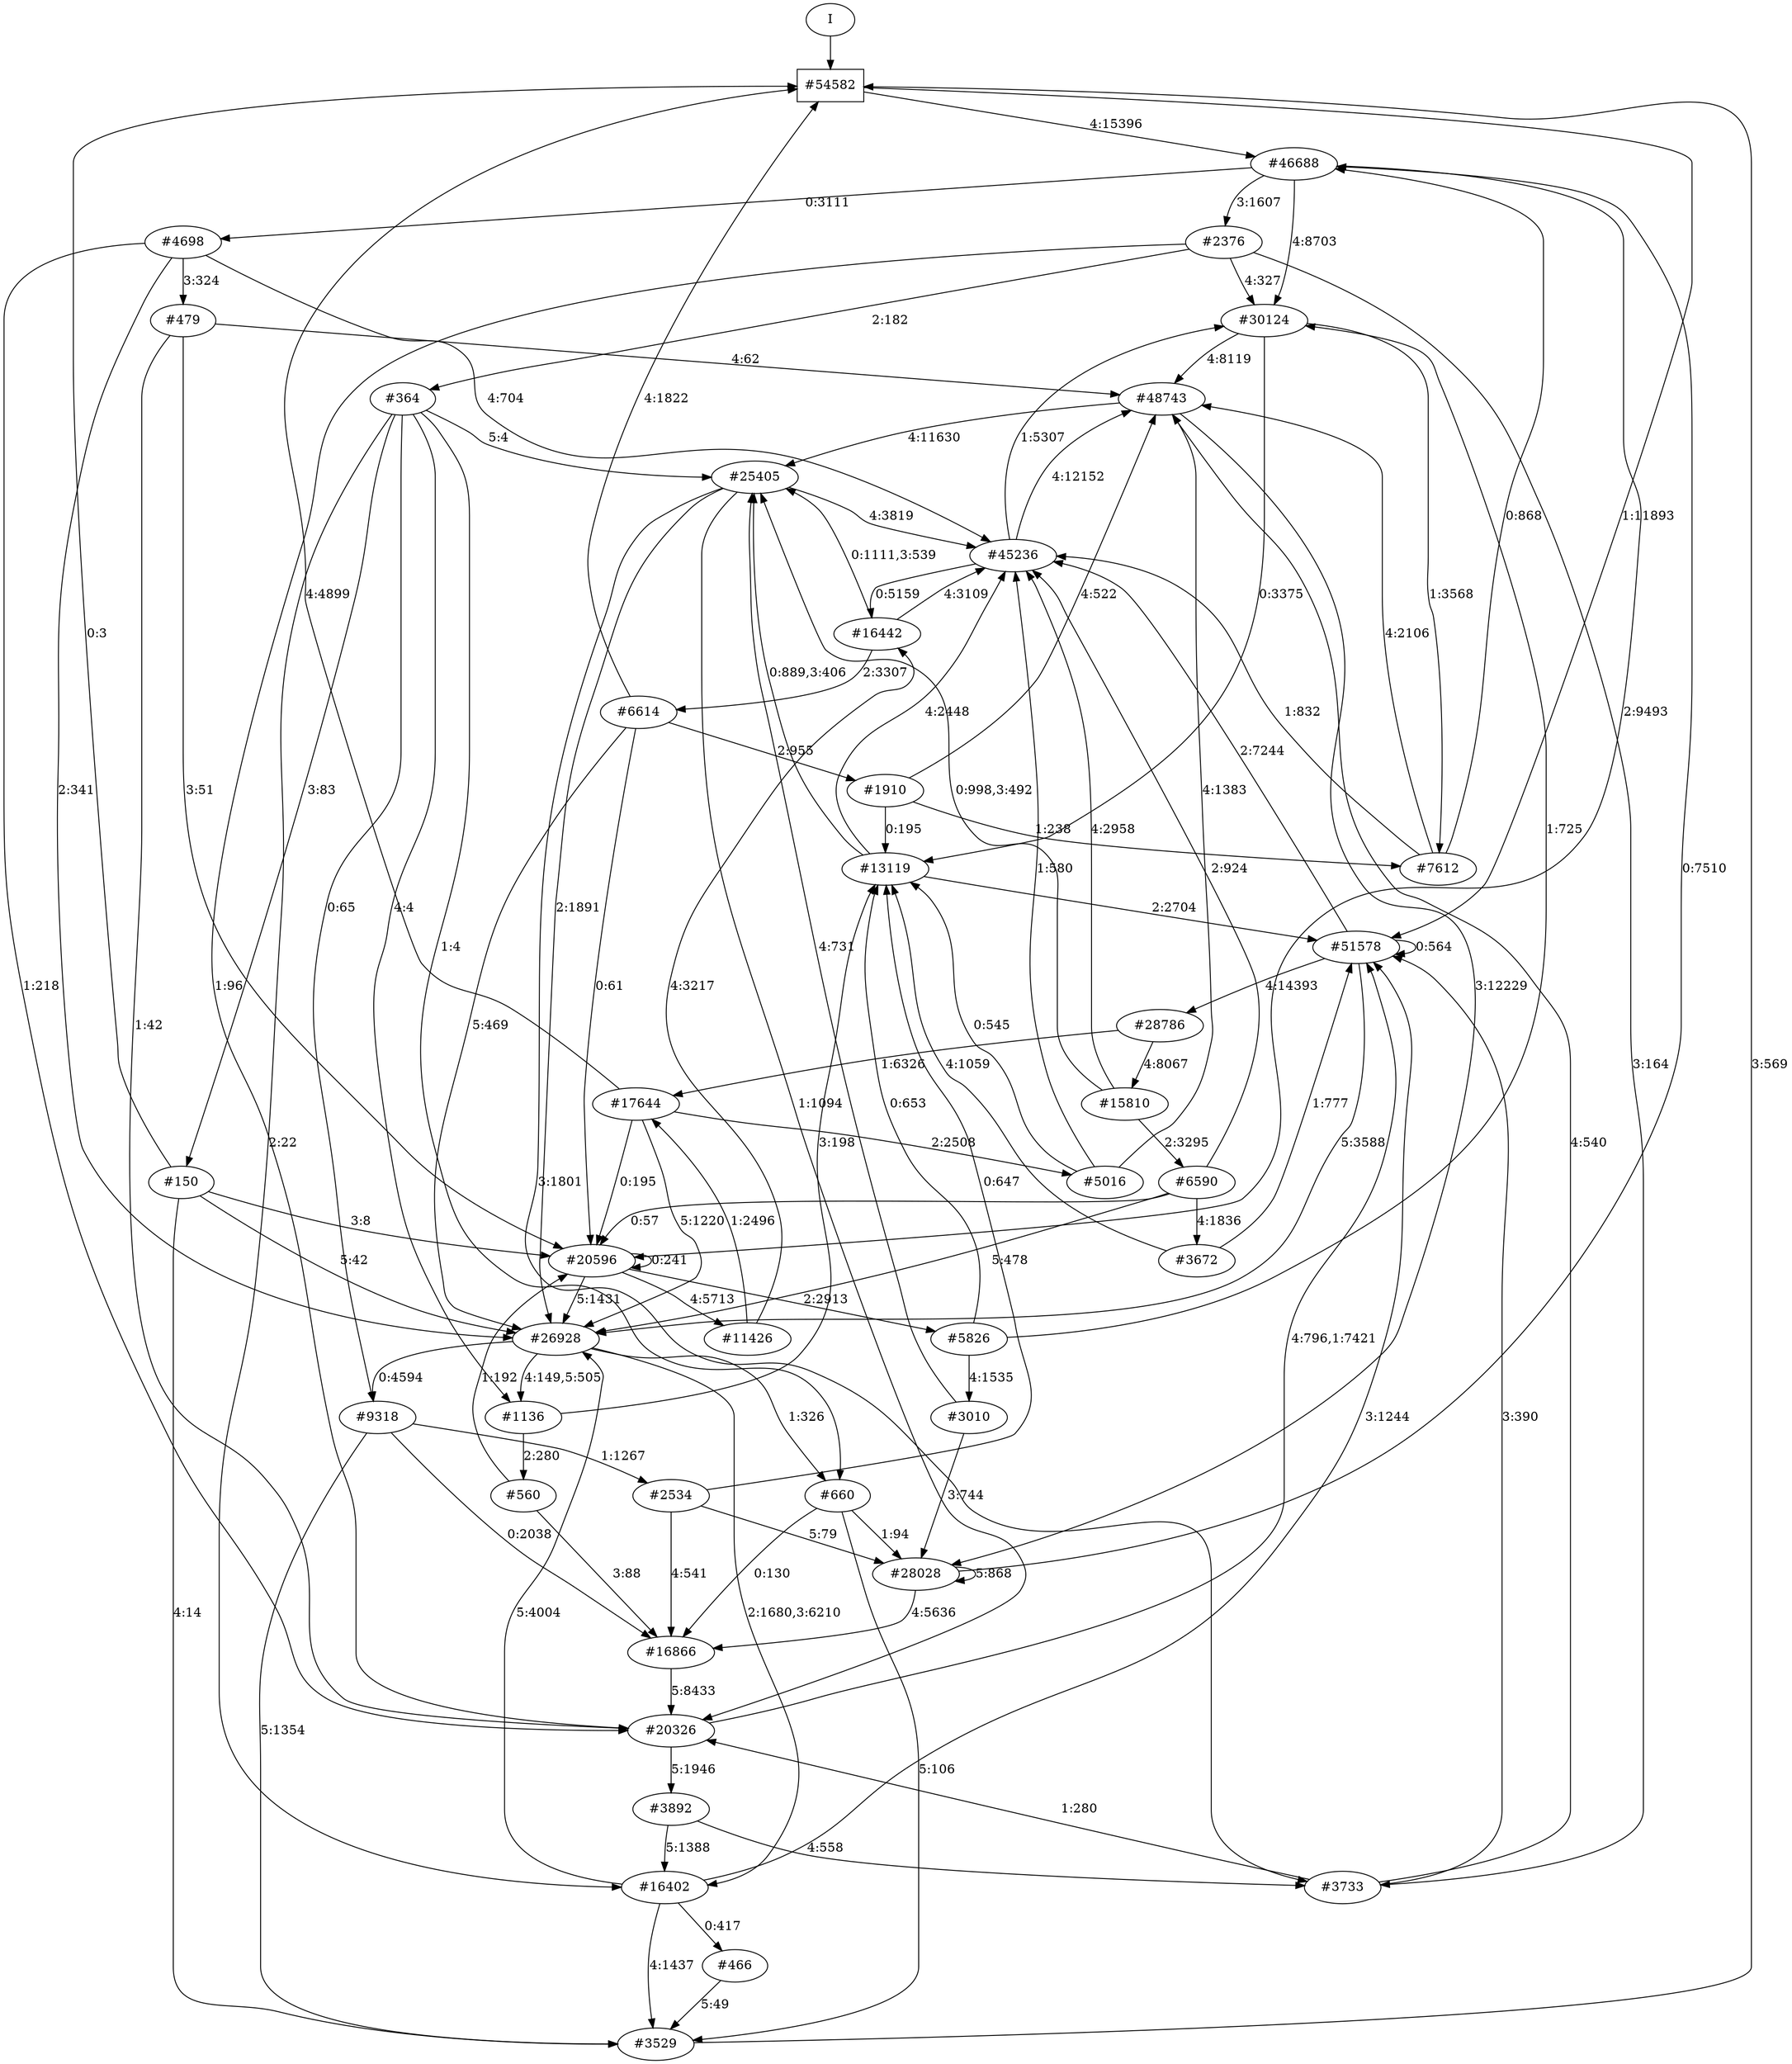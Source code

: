 // produced with flexfringe from git commitd1cf04ada0831d0605a3651971ef9a02091d8823
// dfasat/flexfringe -h=alergia -d=alergia_data -o=experiments/flexfringe_pautomac_study/flexfringe_data/exp6_n150_p0_01dfa -n=150 -p=0.01 /Users/nicholasrenninger/Google Drive/Grad School/specification learning/code/DPFA_DTS_product_experiment/dfasatInvestigations/experiments/flexfringe_pautomac_study/flexfringe_data/flexfringe_pautomac_study_train 
digraph DFA {
	0 [label="root" shape=box];
		I -> 0;
	0 [ label="#54582"  ];
		0 -> 1 [label="4:15396"  ];
		0 -> 5 [label="1:11893"  ];
	1 [ label="#46688"  ];
		1 -> 2 [label="4:8703"  ];
		1 -> 23 [label="2:9493"  ];
		1 -> 76 [label="0:3111"  ];
		1 -> 126 [label="3:1607"  ];
	2 [ label="#30124"  ];
		2 -> 3 [label="4:8119"  ];
		2 -> 198 [label="0:3375"  ];
		2 -> 298 [label="1:3568"  ];
	3 [ label="#48743"  ];
		3 -> 4 [label="4:11630"  ];
		3 -> 144 [label="3:12229"  ];
	4 [ label="#25405"  ];
		4 -> 6 [label="4:3819"  ];
		4 -> 263 [label="2:1891"  ];
		4 -> 415 [label="3:1801"  ];
		4 -> 876 [label="1:1094"  ];
	415 [ label="#3733"  ];
		415 -> 3 [label="4:540"  ];
		415 -> 5 [label="3:390"  ];
		415 -> 876 [label="1:280"  ];
	144 [ label="#28028"  ];
		144 -> 1 [label="0:7510"  ];
		144 -> 144 [label="5:868"  ];
		144 -> 875 [label="4:5636"  ];
	875 [ label="#16866"  ];
		875 -> 876 [label="5:8433"  ];
	876 [ label="#20326"  ];
		876 -> 5 [label="4:796,1:7421"  ];
		876 -> 877 [label="5:1946"  ];
	877 [ label="#3892"  ];
		877 -> 415 [label="4:558"  ];
		877 -> 1065 [label="5:1388"  ];
	298 [ label="#7612"  ];
		298 -> 1 [label="0:868"  ];
		298 -> 3 [label="4:2106"  ];
		298 -> 6 [label="1:832"  ];
	198 [ label="#13119"  ];
		198 -> 4 [label="0:889,3:406"  ];
		198 -> 5 [label="2:2704"  ];
		198 -> 6 [label="4:2448"  ];
	23 [ label="#20596"  ];
		23 -> 67 [label="2:2913"  ];
		23 -> 23 [label="0:241"  ];
		23 -> 24 [label="4:5713"  ];
		23 -> 263 [label="5:1431"  ];
	24 [ label="#11426"  ];
		24 -> 113 [label="1:2496"  ];
		24 -> 359 [label="4:3217"  ];
	359 [ label="#16442"  ];
		359 -> 4 [label="0:1111,3:539"  ];
		359 -> 6 [label="4:3109"  ];
		359 -> 916 [label="2:3307"  ];
	916 [ label="#6614"  ];
		916 -> 0 [label="4:1822"  ];
		916 -> 23 [label="0:61"  ];
		916 -> 263 [label="5:469"  ];
		916 -> 1224 [label="2:955"  ];
	1224 [ label="#1910"  ];
		1224 -> 3 [label="4:522"  ];
		1224 -> 198 [label="0:195"  ];
		1224 -> 298 [label="1:238"  ];
	67 [ label="#5826"  ];
		67 -> 2 [label="1:725"  ];
		67 -> 68 [label="4:1535"  ];
		67 -> 198 [label="0:653"  ];
	68 [ label="#3010"  ];
		68 -> 4 [label="4:731"  ];
		68 -> 144 [label="3:744"  ];
	76 [ label="#4698"  ];
		76 -> 2877 [label="3:324"  ];
		76 -> 6 [label="4:704"  ];
		76 -> 263 [label="2:341"  ];
		76 -> 876 [label="1:218"  ];
	2877 [ label="#479"  ];
		2877 -> 3 [label="4:62"  ];
		2877 -> 23 [label="3:51"  ];
		2877 -> 876 [label="1:42"  ];
	126 [ label="#2376"  ];
		126 -> 2 [label="4:327"  ];
		126 -> 415 [label="3:164"  ];
		126 -> 790 [label="2:182"  ];
		126 -> 876 [label="1:96"  ];
	790 [ label="#364"  ];
		790 -> 4 [label="5:4"  ];
		790 -> 264 [label="0:65"  ];
		790 -> 791 [label="3:83"  ];
		790 -> 923 [label="1:4"  ];
		790 -> 1065 [label="2:22"  ];
		790 -> 5265 [label="4:4"  ];
	791 [ label="#150"  ];
		791 -> 0 [label="0:3"  ];
		791 -> 23 [label="3:8"  ];
		791 -> 263 [label="5:42"  ];
		791 -> 571 [label="4:14"  ];
	5 [ label="#51578"  ];
		5 -> 5 [label="0:564"  ];
		5 -> 6 [label="2:7244"  ];
		5 -> 77 [label="4:14393"  ];
		5 -> 263 [label="5:3588"  ];
	77 [ label="#28786"  ];
		77 -> 78 [label="4:8067"  ];
		77 -> 113 [label="1:6326"  ];
	78 [ label="#15810"  ];
		78 -> 4 [label="0:998,3:492"  ];
		78 -> 6 [label="4:2958"  ];
		78 -> 275 [label="2:3295"  ];
	275 [ label="#6590"  ];
		275 -> 6 [label="2:924"  ];
		275 -> 23 [label="0:57"  ];
		275 -> 263 [label="5:478"  ];
		275 -> 609 [label="4:1836"  ];
	609 [ label="#3672"  ];
		609 -> 5 [label="1:777"  ];
		609 -> 198 [label="4:1059"  ];
	113 [ label="#17644"  ];
		113 -> 0 [label="4:4899"  ];
		113 -> 23 [label="0:195"  ];
		113 -> 114 [label="2:2508"  ];
		113 -> 263 [label="5:1220"  ];
	114 [ label="#5016"  ];
		114 -> 3 [label="4:1383"  ];
		114 -> 6 [label="1:580"  ];
		114 -> 198 [label="0:545"  ];
	6 [ label="#45236"  ];
		6 -> 2 [label="1:5307"  ];
		6 -> 3 [label="4:12152"  ];
		6 -> 359 [label="0:5159"  ];
	263 [ label="#26928"  ];
		263 -> 264 [label="0:4594"  ];
		263 -> 923 [label="1:326"  ];
		263 -> 1065 [label="2:1680,3:6210"  ];
		263 -> 5265 [label="4:149,5:505"  ];
	923 [ label="#660"  ];
		923 -> 144 [label="1:94"  ];
		923 -> 571 [label="5:106"  ];
		923 -> 875 [label="0:130"  ];
	264 [ label="#9318"  ];
		264 -> 265 [label="1:1267"  ];
		264 -> 571 [label="5:1354"  ];
		264 -> 875 [label="0:2038"  ];
	265 [ label="#2534"  ];
		265 -> 144 [label="5:79"  ];
		265 -> 198 [label="0:647"  ];
		265 -> 875 [label="4:541"  ];
	571 [ label="#3529"  ];
		571 -> 0 [label="3:569"  ];
	1065 [ label="#16402"  ];
		1065 -> 5 [label="3:1244"  ];
		1065 -> 263 [label="5:4004"  ];
		1065 -> 571 [label="4:1437"  ];
		1065 -> 1335 [label="0:417"  ];
	1335 [ label="#466"  ];
		1335 -> 571 [label="5:49"  ];
	5265 [ label="#1136"  ];
		5265 -> 198 [label="3:198"  ];
		5265 -> 5266 [label="2:280"  ];
	5266 [ label="#560"  ];
		5266 -> 23 [label="1:192"  ];
		5266 -> 875 [label="3:88"  ];
}
